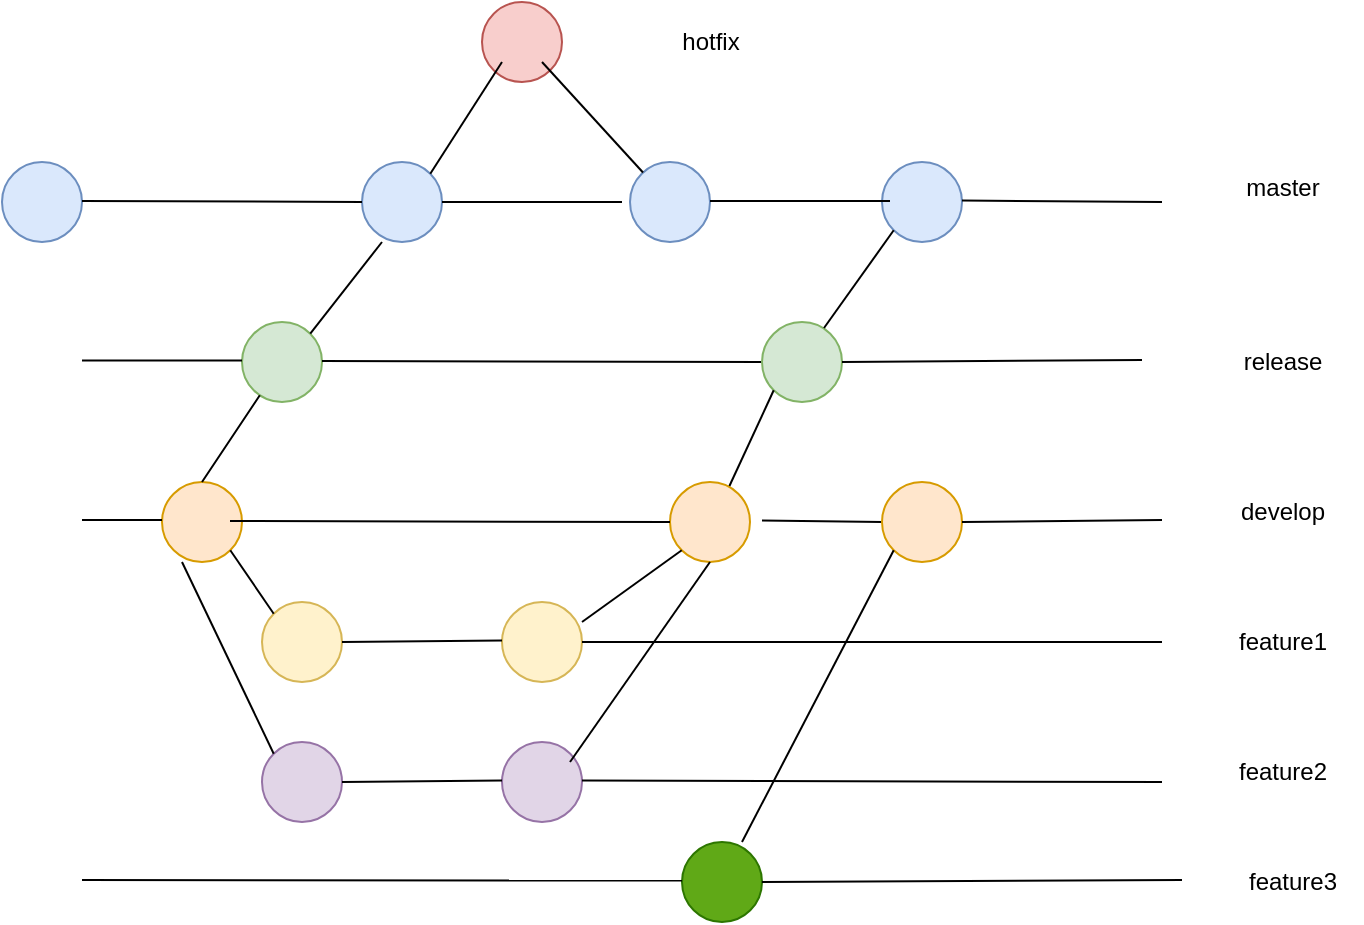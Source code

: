 <mxfile version="22.1.17" type="github">
  <diagram name="Page-1" id="CqLhEXEwDVUpRrvEnGga">
    <mxGraphModel dx="1134" dy="637" grid="1" gridSize="10" guides="1" tooltips="1" connect="1" arrows="1" fold="1" page="1" pageScale="1" pageWidth="827" pageHeight="1169" math="0" shadow="0">
      <root>
        <mxCell id="0" />
        <mxCell id="1" parent="0" />
        <mxCell id="ixLlBmI6kBp3UqZryN8D-1" value="" style="ellipse;whiteSpace=wrap;html=1;aspect=fixed;fillColor=#f8cecc;strokeColor=#b85450;" vertex="1" parent="1">
          <mxGeometry x="300" y="20" width="40" height="40" as="geometry" />
        </mxCell>
        <mxCell id="ixLlBmI6kBp3UqZryN8D-6" value="" style="ellipse;whiteSpace=wrap;html=1;aspect=fixed;fillColor=#dae8fc;strokeColor=#6c8ebf;" vertex="1" parent="1">
          <mxGeometry x="374" y="100" width="40" height="40" as="geometry" />
        </mxCell>
        <mxCell id="ixLlBmI6kBp3UqZryN8D-7" value="" style="ellipse;whiteSpace=wrap;html=1;aspect=fixed;fillColor=#dae8fc;strokeColor=#6c8ebf;" vertex="1" parent="1">
          <mxGeometry x="240" y="100" width="40" height="40" as="geometry" />
        </mxCell>
        <mxCell id="ixLlBmI6kBp3UqZryN8D-8" value="" style="ellipse;whiteSpace=wrap;html=1;aspect=fixed;fillColor=#dae8fc;strokeColor=#6c8ebf;" vertex="1" parent="1">
          <mxGeometry x="60" y="100" width="40" height="40" as="geometry" />
        </mxCell>
        <mxCell id="ixLlBmI6kBp3UqZryN8D-10" value="" style="endArrow=none;html=1;rounded=0;exitX=1;exitY=0;exitDx=0;exitDy=0;" edge="1" parent="1" source="ixLlBmI6kBp3UqZryN8D-7">
          <mxGeometry width="50" height="50" relative="1" as="geometry">
            <mxPoint x="280" y="90" as="sourcePoint" />
            <mxPoint x="310" y="50" as="targetPoint" />
            <Array as="points" />
          </mxGeometry>
        </mxCell>
        <mxCell id="ixLlBmI6kBp3UqZryN8D-12" value="" style="endArrow=none;html=1;rounded=0;" edge="1" parent="1" source="ixLlBmI6kBp3UqZryN8D-6">
          <mxGeometry width="50" height="50" relative="1" as="geometry">
            <mxPoint x="380" y="90" as="sourcePoint" />
            <mxPoint x="330" y="50" as="targetPoint" />
          </mxGeometry>
        </mxCell>
        <mxCell id="ixLlBmI6kBp3UqZryN8D-14" value="" style="endArrow=none;html=1;rounded=0;entryX=0;entryY=0.5;entryDx=0;entryDy=0;" edge="1" parent="1" target="ixLlBmI6kBp3UqZryN8D-7">
          <mxGeometry width="50" height="50" relative="1" as="geometry">
            <mxPoint x="100" y="119.5" as="sourcePoint" />
            <mxPoint x="190" y="119.5" as="targetPoint" />
          </mxGeometry>
        </mxCell>
        <mxCell id="ixLlBmI6kBp3UqZryN8D-15" value="" style="endArrow=none;html=1;rounded=0;exitX=1;exitY=0.5;exitDx=0;exitDy=0;" edge="1" parent="1" source="ixLlBmI6kBp3UqZryN8D-7">
          <mxGeometry width="50" height="50" relative="1" as="geometry">
            <mxPoint x="290" y="120" as="sourcePoint" />
            <mxPoint x="370" y="120" as="targetPoint" />
          </mxGeometry>
        </mxCell>
        <mxCell id="ixLlBmI6kBp3UqZryN8D-17" value="" style="ellipse;whiteSpace=wrap;html=1;aspect=fixed;fillColor=#d5e8d4;strokeColor=#82b366;" vertex="1" parent="1">
          <mxGeometry x="180" y="180" width="40" height="40" as="geometry" />
        </mxCell>
        <mxCell id="ixLlBmI6kBp3UqZryN8D-18" value="" style="ellipse;whiteSpace=wrap;html=1;aspect=fixed;fillColor=#ffe6cc;strokeColor=#d79b00;" vertex="1" parent="1">
          <mxGeometry x="140" y="260" width="40" height="40" as="geometry" />
        </mxCell>
        <mxCell id="ixLlBmI6kBp3UqZryN8D-19" value="" style="endArrow=none;html=1;rounded=0;" edge="1" parent="1" target="ixLlBmI6kBp3UqZryN8D-17">
          <mxGeometry width="50" height="50" relative="1" as="geometry">
            <mxPoint x="160" y="260" as="sourcePoint" />
            <mxPoint x="210" y="210" as="targetPoint" />
            <Array as="points">
              <mxPoint x="180" y="230" />
            </Array>
          </mxGeometry>
        </mxCell>
        <mxCell id="ixLlBmI6kBp3UqZryN8D-20" value="" style="endArrow=none;html=1;rounded=0;exitX=1;exitY=0;exitDx=0;exitDy=0;" edge="1" parent="1" source="ixLlBmI6kBp3UqZryN8D-17">
          <mxGeometry width="50" height="50" relative="1" as="geometry">
            <mxPoint x="210" y="190" as="sourcePoint" />
            <mxPoint x="250" y="140" as="targetPoint" />
          </mxGeometry>
        </mxCell>
        <mxCell id="ixLlBmI6kBp3UqZryN8D-21" value="" style="ellipse;whiteSpace=wrap;html=1;aspect=fixed;fillColor=#dae8fc;strokeColor=#6c8ebf;" vertex="1" parent="1">
          <mxGeometry x="500" y="100" width="40" height="40" as="geometry" />
        </mxCell>
        <mxCell id="ixLlBmI6kBp3UqZryN8D-22" value="" style="endArrow=none;html=1;rounded=0;exitX=1;exitY=0.5;exitDx=0;exitDy=0;" edge="1" parent="1">
          <mxGeometry width="50" height="50" relative="1" as="geometry">
            <mxPoint x="414" y="119.5" as="sourcePoint" />
            <mxPoint x="504" y="119.5" as="targetPoint" />
          </mxGeometry>
        </mxCell>
        <mxCell id="ixLlBmI6kBp3UqZryN8D-23" value="" style="endArrow=none;html=1;rounded=0;entryX=0;entryY=0.5;entryDx=0;entryDy=0;" edge="1" parent="1" target="ixLlBmI6kBp3UqZryN8D-24">
          <mxGeometry width="50" height="50" relative="1" as="geometry">
            <mxPoint x="220" y="199.5" as="sourcePoint" />
            <mxPoint x="370" y="199.5" as="targetPoint" />
          </mxGeometry>
        </mxCell>
        <mxCell id="ixLlBmI6kBp3UqZryN8D-24" value="" style="ellipse;whiteSpace=wrap;html=1;aspect=fixed;fillColor=#d5e8d4;strokeColor=#82b366;" vertex="1" parent="1">
          <mxGeometry x="440" y="180" width="40" height="40" as="geometry" />
        </mxCell>
        <mxCell id="ixLlBmI6kBp3UqZryN8D-25" value="" style="endArrow=none;html=1;rounded=0;entryX=0;entryY=1;entryDx=0;entryDy=0;" edge="1" parent="1" target="ixLlBmI6kBp3UqZryN8D-21">
          <mxGeometry width="50" height="50" relative="1" as="geometry">
            <mxPoint x="471" y="183" as="sourcePoint" />
            <mxPoint x="500" y="140" as="targetPoint" />
            <Array as="points" />
          </mxGeometry>
        </mxCell>
        <mxCell id="ixLlBmI6kBp3UqZryN8D-27" value="" style="ellipse;whiteSpace=wrap;html=1;aspect=fixed;fillColor=#fff2cc;strokeColor=#d6b656;" vertex="1" parent="1">
          <mxGeometry x="190" y="320" width="40" height="40" as="geometry" />
        </mxCell>
        <mxCell id="ixLlBmI6kBp3UqZryN8D-28" value="" style="ellipse;whiteSpace=wrap;html=1;aspect=fixed;fillColor=#fff2cc;strokeColor=#d6b656;" vertex="1" parent="1">
          <mxGeometry x="310" y="320" width="40" height="40" as="geometry" />
        </mxCell>
        <mxCell id="ixLlBmI6kBp3UqZryN8D-29" value="" style="endArrow=none;html=1;rounded=0;entryX=0;entryY=1;entryDx=0;entryDy=0;" edge="1" parent="1" target="ixLlBmI6kBp3UqZryN8D-24">
          <mxGeometry width="50" height="50" relative="1" as="geometry">
            <mxPoint x="420" y="270" as="sourcePoint" />
            <mxPoint x="449" y="211" as="targetPoint" />
            <Array as="points" />
          </mxGeometry>
        </mxCell>
        <mxCell id="ixLlBmI6kBp3UqZryN8D-30" value="" style="ellipse;whiteSpace=wrap;html=1;aspect=fixed;fillColor=#ffe6cc;strokeColor=#d79b00;" vertex="1" parent="1">
          <mxGeometry x="394" y="260" width="40" height="40" as="geometry" />
        </mxCell>
        <mxCell id="ixLlBmI6kBp3UqZryN8D-31" value="" style="endArrow=none;html=1;rounded=0;entryX=0;entryY=0.5;entryDx=0;entryDy=0;" edge="1" parent="1">
          <mxGeometry width="50" height="50" relative="1" as="geometry">
            <mxPoint x="174" y="279.5" as="sourcePoint" />
            <mxPoint x="394" y="280" as="targetPoint" />
          </mxGeometry>
        </mxCell>
        <mxCell id="ixLlBmI6kBp3UqZryN8D-32" value="" style="ellipse;whiteSpace=wrap;html=1;aspect=fixed;fillColor=#e1d5e7;strokeColor=#9673a6;" vertex="1" parent="1">
          <mxGeometry x="190" y="390" width="40" height="40" as="geometry" />
        </mxCell>
        <mxCell id="ixLlBmI6kBp3UqZryN8D-33" value="" style="ellipse;whiteSpace=wrap;html=1;aspect=fixed;fillColor=#e1d5e7;strokeColor=#9673a6;" vertex="1" parent="1">
          <mxGeometry x="310" y="390" width="40" height="40" as="geometry" />
        </mxCell>
        <mxCell id="ixLlBmI6kBp3UqZryN8D-34" value="" style="endArrow=none;html=1;rounded=0;exitX=0;exitY=0;exitDx=0;exitDy=0;entryX=1;entryY=1;entryDx=0;entryDy=0;" edge="1" parent="1" source="ixLlBmI6kBp3UqZryN8D-27" target="ixLlBmI6kBp3UqZryN8D-18">
          <mxGeometry width="50" height="50" relative="1" as="geometry">
            <mxPoint x="230" y="340" as="sourcePoint" />
            <mxPoint x="160" y="290" as="targetPoint" />
          </mxGeometry>
        </mxCell>
        <mxCell id="ixLlBmI6kBp3UqZryN8D-35" value="" style="endArrow=none;html=1;rounded=0;exitX=0;exitY=0;exitDx=0;exitDy=0;" edge="1" parent="1" source="ixLlBmI6kBp3UqZryN8D-32">
          <mxGeometry width="50" height="50" relative="1" as="geometry">
            <mxPoint x="220" y="350" as="sourcePoint" />
            <mxPoint x="150" y="300" as="targetPoint" />
          </mxGeometry>
        </mxCell>
        <mxCell id="ixLlBmI6kBp3UqZryN8D-37" value="" style="endArrow=none;html=1;rounded=0;exitX=1;exitY=0.5;exitDx=0;exitDy=0;" edge="1" parent="1" source="ixLlBmI6kBp3UqZryN8D-27">
          <mxGeometry width="50" height="50" relative="1" as="geometry">
            <mxPoint x="240" y="339.29" as="sourcePoint" />
            <mxPoint x="310" y="339.29" as="targetPoint" />
          </mxGeometry>
        </mxCell>
        <mxCell id="ixLlBmI6kBp3UqZryN8D-38" value="" style="endArrow=none;html=1;rounded=0;exitX=1;exitY=0.5;exitDx=0;exitDy=0;" edge="1" parent="1">
          <mxGeometry width="50" height="50" relative="1" as="geometry">
            <mxPoint x="230" y="410" as="sourcePoint" />
            <mxPoint x="310" y="409.29" as="targetPoint" />
          </mxGeometry>
        </mxCell>
        <mxCell id="ixLlBmI6kBp3UqZryN8D-39" value="" style="endArrow=none;html=1;rounded=0;entryX=0;entryY=1;entryDx=0;entryDy=0;" edge="1" parent="1" target="ixLlBmI6kBp3UqZryN8D-30">
          <mxGeometry width="50" height="50" relative="1" as="geometry">
            <mxPoint x="350" y="330" as="sourcePoint" />
            <mxPoint x="400" y="280" as="targetPoint" />
          </mxGeometry>
        </mxCell>
        <mxCell id="ixLlBmI6kBp3UqZryN8D-40" value="" style="endArrow=none;html=1;rounded=0;entryX=0.5;entryY=1;entryDx=0;entryDy=0;" edge="1" parent="1" target="ixLlBmI6kBp3UqZryN8D-30">
          <mxGeometry width="50" height="50" relative="1" as="geometry">
            <mxPoint x="344" y="400" as="sourcePoint" />
            <mxPoint x="394" y="350" as="targetPoint" />
          </mxGeometry>
        </mxCell>
        <mxCell id="ixLlBmI6kBp3UqZryN8D-41" value="" style="endArrow=none;html=1;rounded=0;" edge="1" parent="1">
          <mxGeometry width="50" height="50" relative="1" as="geometry">
            <mxPoint x="100" y="199.29" as="sourcePoint" />
            <mxPoint x="180" y="199.29" as="targetPoint" />
          </mxGeometry>
        </mxCell>
        <mxCell id="ixLlBmI6kBp3UqZryN8D-42" value="" style="endArrow=none;html=1;rounded=0;exitX=1;exitY=0.5;exitDx=0;exitDy=0;" edge="1" parent="1" source="ixLlBmI6kBp3UqZryN8D-24">
          <mxGeometry width="50" height="50" relative="1" as="geometry">
            <mxPoint x="490" y="200" as="sourcePoint" />
            <mxPoint x="630" y="199" as="targetPoint" />
          </mxGeometry>
        </mxCell>
        <mxCell id="ixLlBmI6kBp3UqZryN8D-43" value="" style="endArrow=none;html=1;rounded=0;" edge="1" parent="1">
          <mxGeometry width="50" height="50" relative="1" as="geometry">
            <mxPoint x="440" y="279.29" as="sourcePoint" />
            <mxPoint x="500" y="280" as="targetPoint" />
          </mxGeometry>
        </mxCell>
        <mxCell id="ixLlBmI6kBp3UqZryN8D-44" value="" style="endArrow=none;html=1;rounded=0;" edge="1" parent="1">
          <mxGeometry width="50" height="50" relative="1" as="geometry">
            <mxPoint x="350" y="340.0" as="sourcePoint" />
            <mxPoint x="640" y="340" as="targetPoint" />
          </mxGeometry>
        </mxCell>
        <mxCell id="ixLlBmI6kBp3UqZryN8D-45" value="" style="endArrow=none;html=1;rounded=0;" edge="1" parent="1">
          <mxGeometry width="50" height="50" relative="1" as="geometry">
            <mxPoint x="350" y="409.29" as="sourcePoint" />
            <mxPoint x="640" y="410" as="targetPoint" />
          </mxGeometry>
        </mxCell>
        <mxCell id="ixLlBmI6kBp3UqZryN8D-46" value="" style="endArrow=none;html=1;rounded=0;" edge="1" parent="1">
          <mxGeometry width="50" height="50" relative="1" as="geometry">
            <mxPoint x="100" y="279" as="sourcePoint" />
            <mxPoint x="140" y="279" as="targetPoint" />
          </mxGeometry>
        </mxCell>
        <mxCell id="ixLlBmI6kBp3UqZryN8D-47" value="" style="endArrow=none;html=1;rounded=0;" edge="1" parent="1">
          <mxGeometry width="50" height="50" relative="1" as="geometry">
            <mxPoint x="540" y="119.29" as="sourcePoint" />
            <mxPoint x="640" y="120" as="targetPoint" />
          </mxGeometry>
        </mxCell>
        <mxCell id="ixLlBmI6kBp3UqZryN8D-49" value="master" style="text;html=1;align=center;verticalAlign=middle;resizable=0;points=[];autosize=1;strokeColor=none;fillColor=none;" vertex="1" parent="1">
          <mxGeometry x="670" y="98" width="60" height="30" as="geometry" />
        </mxCell>
        <mxCell id="ixLlBmI6kBp3UqZryN8D-50" value="release" style="text;html=1;align=center;verticalAlign=middle;resizable=0;points=[];autosize=1;strokeColor=none;fillColor=none;" vertex="1" parent="1">
          <mxGeometry x="670" y="185" width="60" height="30" as="geometry" />
        </mxCell>
        <mxCell id="ixLlBmI6kBp3UqZryN8D-51" value="develop" style="text;html=1;align=center;verticalAlign=middle;resizable=0;points=[];autosize=1;strokeColor=none;fillColor=none;" vertex="1" parent="1">
          <mxGeometry x="665" y="260" width="70" height="30" as="geometry" />
        </mxCell>
        <mxCell id="ixLlBmI6kBp3UqZryN8D-52" value="feature1" style="text;html=1;align=center;verticalAlign=middle;resizable=0;points=[];autosize=1;strokeColor=none;fillColor=none;" vertex="1" parent="1">
          <mxGeometry x="665" y="325" width="70" height="30" as="geometry" />
        </mxCell>
        <mxCell id="ixLlBmI6kBp3UqZryN8D-53" value="feature2" style="text;html=1;align=center;verticalAlign=middle;resizable=0;points=[];autosize=1;strokeColor=none;fillColor=none;" vertex="1" parent="1">
          <mxGeometry x="665" y="390" width="70" height="30" as="geometry" />
        </mxCell>
        <mxCell id="ixLlBmI6kBp3UqZryN8D-54" value="hotfix" style="text;html=1;align=center;verticalAlign=middle;resizable=0;points=[];autosize=1;strokeColor=none;fillColor=none;" vertex="1" parent="1">
          <mxGeometry x="389" y="25" width="50" height="30" as="geometry" />
        </mxCell>
        <mxCell id="ixLlBmI6kBp3UqZryN8D-55" value="" style="ellipse;whiteSpace=wrap;html=1;aspect=fixed;fillColor=#60a917;strokeColor=#2D7600;fontColor=#ffffff;" vertex="1" parent="1">
          <mxGeometry x="400" y="440" width="40" height="40" as="geometry" />
        </mxCell>
        <mxCell id="ixLlBmI6kBp3UqZryN8D-56" value="" style="ellipse;whiteSpace=wrap;html=1;aspect=fixed;fillColor=#ffe6cc;strokeColor=#d79b00;" vertex="1" parent="1">
          <mxGeometry x="500" y="260" width="40" height="40" as="geometry" />
        </mxCell>
        <mxCell id="ixLlBmI6kBp3UqZryN8D-57" value="" style="endArrow=none;html=1;rounded=0;" edge="1" parent="1">
          <mxGeometry width="50" height="50" relative="1" as="geometry">
            <mxPoint x="100" y="459" as="sourcePoint" />
            <mxPoint x="400" y="459.29" as="targetPoint" />
          </mxGeometry>
        </mxCell>
        <mxCell id="ixLlBmI6kBp3UqZryN8D-58" value="" style="endArrow=none;html=1;rounded=0;entryX=0;entryY=1;entryDx=0;entryDy=0;" edge="1" parent="1" target="ixLlBmI6kBp3UqZryN8D-56">
          <mxGeometry width="50" height="50" relative="1" as="geometry">
            <mxPoint x="430" y="440" as="sourcePoint" />
            <mxPoint x="500" y="340" as="targetPoint" />
          </mxGeometry>
        </mxCell>
        <mxCell id="ixLlBmI6kBp3UqZryN8D-59" value="" style="endArrow=none;html=1;rounded=0;exitX=1;exitY=0.5;exitDx=0;exitDy=0;" edge="1" parent="1">
          <mxGeometry width="50" height="50" relative="1" as="geometry">
            <mxPoint x="440" y="460" as="sourcePoint" />
            <mxPoint x="650" y="459" as="targetPoint" />
          </mxGeometry>
        </mxCell>
        <mxCell id="ixLlBmI6kBp3UqZryN8D-60" value="feature3" style="text;html=1;align=center;verticalAlign=middle;resizable=0;points=[];autosize=1;strokeColor=none;fillColor=none;" vertex="1" parent="1">
          <mxGeometry x="670" y="445" width="70" height="30" as="geometry" />
        </mxCell>
        <mxCell id="ixLlBmI6kBp3UqZryN8D-61" value="" style="endArrow=none;html=1;rounded=0;exitX=1;exitY=0.5;exitDx=0;exitDy=0;" edge="1" parent="1" source="ixLlBmI6kBp3UqZryN8D-56">
          <mxGeometry width="50" height="50" relative="1" as="geometry">
            <mxPoint x="550" y="280" as="sourcePoint" />
            <mxPoint x="640" y="279" as="targetPoint" />
          </mxGeometry>
        </mxCell>
      </root>
    </mxGraphModel>
  </diagram>
</mxfile>
